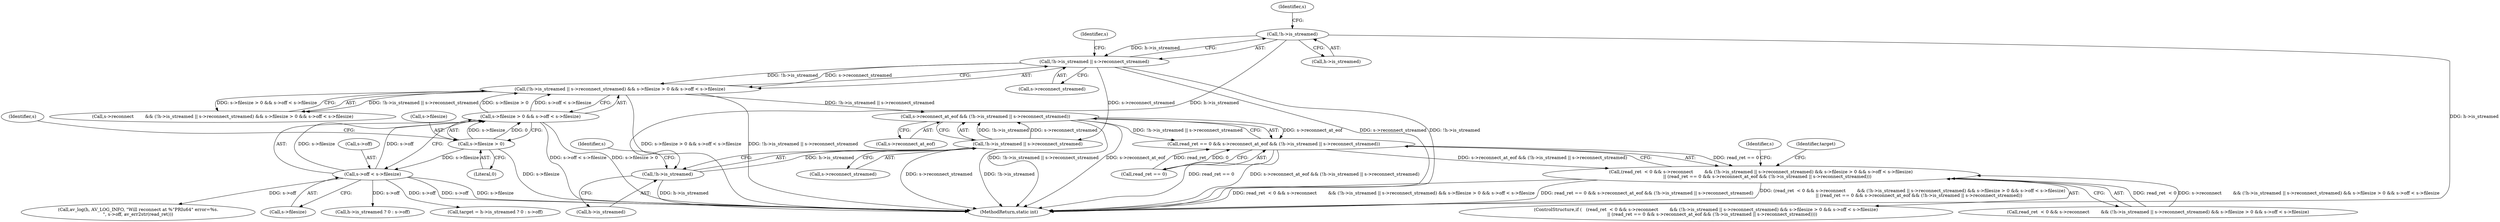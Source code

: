 digraph "0_FFmpeg_2a05c8f813de6f2278827734bf8102291e7484aa_4@API" {
"1000274" [label="(Call,s->reconnect_at_eof && (!h->is_streamed || s->reconnect_streamed))"];
"1000278" [label="(Call,!h->is_streamed || s->reconnect_streamed)"];
"1000279" [label="(Call,!h->is_streamed)"];
"1000250" [label="(Call,!h->is_streamed)"];
"1000249" [label="(Call,!h->is_streamed || s->reconnect_streamed)"];
"1000248" [label="(Call,(!h->is_streamed || s->reconnect_streamed) && s->filesize > 0 && s->off < s->filesize)"];
"1000257" [label="(Call,s->filesize > 0 && s->off < s->filesize)"];
"1000258" [label="(Call,s->filesize > 0)"];
"1000263" [label="(Call,s->off < s->filesize)"];
"1000270" [label="(Call,read_ret == 0 && s->reconnect_at_eof && (!h->is_streamed || s->reconnect_streamed))"];
"1000239" [label="(Call,(read_ret  < 0 && s->reconnect        && (!h->is_streamed || s->reconnect_streamed) && s->filesize > 0 && s->off < s->filesize)\n         || (read_ret == 0 && s->reconnect_at_eof && (!h->is_streamed || s->reconnect_streamed)))"];
"1000283" [label="(Call,s->reconnect_streamed)"];
"1000255" [label="(Identifier,s)"];
"1000258" [label="(Call,s->filesize > 0)"];
"1000288" [label="(Call,target = h->is_streamed ? 0 : s->off)"];
"1000267" [label="(Call,s->filesize)"];
"1000289" [label="(Identifier,target)"];
"1000254" [label="(Call,s->reconnect_streamed)"];
"1000275" [label="(Call,s->reconnect_at_eof)"];
"1000280" [label="(Call,h->is_streamed)"];
"1000265" [label="(Identifier,s)"];
"1000279" [label="(Call,!h->is_streamed)"];
"1000239" [label="(Call,(read_ret  < 0 && s->reconnect        && (!h->is_streamed || s->reconnect_streamed) && s->filesize > 0 && s->off < s->filesize)\n         || (read_ret == 0 && s->reconnect_at_eof && (!h->is_streamed || s->reconnect_streamed)))"];
"1000263" [label="(Call,s->off < s->filesize)"];
"1000309" [label="(Call,av_log(h, AV_LOG_INFO, \"Will reconnect at %\"PRIu64\" error=%s.\n\", s->off, av_err2str(read_ret)))"];
"1000264" [label="(Call,s->off)"];
"1000257" [label="(Call,s->filesize > 0 && s->off < s->filesize)"];
"1000251" [label="(Call,h->is_streamed)"];
"1000250" [label="(Call,!h->is_streamed)"];
"1000240" [label="(Call,read_ret  < 0 && s->reconnect        && (!h->is_streamed || s->reconnect_streamed) && s->filesize > 0 && s->off < s->filesize)"];
"1000248" [label="(Call,(!h->is_streamed || s->reconnect_streamed) && s->filesize > 0 && s->off < s->filesize)"];
"1000259" [label="(Call,s->filesize)"];
"1000244" [label="(Call,s->reconnect        && (!h->is_streamed || s->reconnect_streamed) && s->filesize > 0 && s->off < s->filesize)"];
"1000249" [label="(Call,!h->is_streamed || s->reconnect_streamed)"];
"1000370" [label="(MethodReturn,static int)"];
"1000290" [label="(Call,h->is_streamed ? 0 : s->off)"];
"1000260" [label="(Identifier,s)"];
"1000284" [label="(Identifier,s)"];
"1000271" [label="(Call,read_ret == 0)"];
"1000238" [label="(ControlStructure,if (   (read_ret  < 0 && s->reconnect        && (!h->is_streamed || s->reconnect_streamed) && s->filesize > 0 && s->off < s->filesize)\n         || (read_ret == 0 && s->reconnect_at_eof && (!h->is_streamed || s->reconnect_streamed))))"];
"1000365" [label="(Identifier,s)"];
"1000278" [label="(Call,!h->is_streamed || s->reconnect_streamed)"];
"1000270" [label="(Call,read_ret == 0 && s->reconnect_at_eof && (!h->is_streamed || s->reconnect_streamed))"];
"1000274" [label="(Call,s->reconnect_at_eof && (!h->is_streamed || s->reconnect_streamed))"];
"1000262" [label="(Literal,0)"];
"1000274" -> "1000270"  [label="AST: "];
"1000274" -> "1000275"  [label="CFG: "];
"1000274" -> "1000278"  [label="CFG: "];
"1000275" -> "1000274"  [label="AST: "];
"1000278" -> "1000274"  [label="AST: "];
"1000270" -> "1000274"  [label="CFG: "];
"1000274" -> "1000370"  [label="DDG: s->reconnect_at_eof"];
"1000274" -> "1000370"  [label="DDG: !h->is_streamed || s->reconnect_streamed"];
"1000274" -> "1000270"  [label="DDG: s->reconnect_at_eof"];
"1000274" -> "1000270"  [label="DDG: !h->is_streamed || s->reconnect_streamed"];
"1000278" -> "1000274"  [label="DDG: !h->is_streamed"];
"1000278" -> "1000274"  [label="DDG: s->reconnect_streamed"];
"1000248" -> "1000274"  [label="DDG: !h->is_streamed || s->reconnect_streamed"];
"1000278" -> "1000279"  [label="CFG: "];
"1000278" -> "1000283"  [label="CFG: "];
"1000279" -> "1000278"  [label="AST: "];
"1000283" -> "1000278"  [label="AST: "];
"1000278" -> "1000370"  [label="DDG: s->reconnect_streamed"];
"1000278" -> "1000370"  [label="DDG: !h->is_streamed"];
"1000279" -> "1000278"  [label="DDG: h->is_streamed"];
"1000249" -> "1000278"  [label="DDG: s->reconnect_streamed"];
"1000279" -> "1000280"  [label="CFG: "];
"1000280" -> "1000279"  [label="AST: "];
"1000284" -> "1000279"  [label="CFG: "];
"1000279" -> "1000370"  [label="DDG: h->is_streamed"];
"1000250" -> "1000279"  [label="DDG: h->is_streamed"];
"1000250" -> "1000249"  [label="AST: "];
"1000250" -> "1000251"  [label="CFG: "];
"1000251" -> "1000250"  [label="AST: "];
"1000255" -> "1000250"  [label="CFG: "];
"1000249" -> "1000250"  [label="CFG: "];
"1000250" -> "1000370"  [label="DDG: h->is_streamed"];
"1000250" -> "1000249"  [label="DDG: h->is_streamed"];
"1000249" -> "1000248"  [label="AST: "];
"1000249" -> "1000254"  [label="CFG: "];
"1000254" -> "1000249"  [label="AST: "];
"1000260" -> "1000249"  [label="CFG: "];
"1000248" -> "1000249"  [label="CFG: "];
"1000249" -> "1000370"  [label="DDG: s->reconnect_streamed"];
"1000249" -> "1000370"  [label="DDG: !h->is_streamed"];
"1000249" -> "1000248"  [label="DDG: !h->is_streamed"];
"1000249" -> "1000248"  [label="DDG: s->reconnect_streamed"];
"1000248" -> "1000244"  [label="AST: "];
"1000248" -> "1000257"  [label="CFG: "];
"1000257" -> "1000248"  [label="AST: "];
"1000244" -> "1000248"  [label="CFG: "];
"1000248" -> "1000370"  [label="DDG: s->filesize > 0 && s->off < s->filesize"];
"1000248" -> "1000370"  [label="DDG: !h->is_streamed || s->reconnect_streamed"];
"1000248" -> "1000244"  [label="DDG: !h->is_streamed || s->reconnect_streamed"];
"1000248" -> "1000244"  [label="DDG: s->filesize > 0 && s->off < s->filesize"];
"1000257" -> "1000248"  [label="DDG: s->filesize > 0"];
"1000257" -> "1000248"  [label="DDG: s->off < s->filesize"];
"1000257" -> "1000258"  [label="CFG: "];
"1000257" -> "1000263"  [label="CFG: "];
"1000258" -> "1000257"  [label="AST: "];
"1000263" -> "1000257"  [label="AST: "];
"1000257" -> "1000370"  [label="DDG: s->off < s->filesize"];
"1000257" -> "1000370"  [label="DDG: s->filesize > 0"];
"1000258" -> "1000257"  [label="DDG: s->filesize"];
"1000258" -> "1000257"  [label="DDG: 0"];
"1000263" -> "1000257"  [label="DDG: s->off"];
"1000263" -> "1000257"  [label="DDG: s->filesize"];
"1000258" -> "1000262"  [label="CFG: "];
"1000259" -> "1000258"  [label="AST: "];
"1000262" -> "1000258"  [label="AST: "];
"1000265" -> "1000258"  [label="CFG: "];
"1000258" -> "1000370"  [label="DDG: s->filesize"];
"1000258" -> "1000263"  [label="DDG: s->filesize"];
"1000263" -> "1000267"  [label="CFG: "];
"1000264" -> "1000263"  [label="AST: "];
"1000267" -> "1000263"  [label="AST: "];
"1000263" -> "1000370"  [label="DDG: s->filesize"];
"1000263" -> "1000370"  [label="DDG: s->off"];
"1000263" -> "1000288"  [label="DDG: s->off"];
"1000263" -> "1000290"  [label="DDG: s->off"];
"1000263" -> "1000309"  [label="DDG: s->off"];
"1000270" -> "1000239"  [label="AST: "];
"1000270" -> "1000271"  [label="CFG: "];
"1000271" -> "1000270"  [label="AST: "];
"1000239" -> "1000270"  [label="CFG: "];
"1000270" -> "1000370"  [label="DDG: s->reconnect_at_eof && (!h->is_streamed || s->reconnect_streamed)"];
"1000270" -> "1000370"  [label="DDG: read_ret == 0"];
"1000270" -> "1000239"  [label="DDG: read_ret == 0"];
"1000270" -> "1000239"  [label="DDG: s->reconnect_at_eof && (!h->is_streamed || s->reconnect_streamed)"];
"1000271" -> "1000270"  [label="DDG: read_ret"];
"1000271" -> "1000270"  [label="DDG: 0"];
"1000239" -> "1000238"  [label="AST: "];
"1000239" -> "1000240"  [label="CFG: "];
"1000240" -> "1000239"  [label="AST: "];
"1000289" -> "1000239"  [label="CFG: "];
"1000365" -> "1000239"  [label="CFG: "];
"1000239" -> "1000370"  [label="DDG: (read_ret  < 0 && s->reconnect        && (!h->is_streamed || s->reconnect_streamed) && s->filesize > 0 && s->off < s->filesize)\n         || (read_ret == 0 && s->reconnect_at_eof && (!h->is_streamed || s->reconnect_streamed))"];
"1000239" -> "1000370"  [label="DDG: read_ret  < 0 && s->reconnect        && (!h->is_streamed || s->reconnect_streamed) && s->filesize > 0 && s->off < s->filesize"];
"1000239" -> "1000370"  [label="DDG: read_ret == 0 && s->reconnect_at_eof && (!h->is_streamed || s->reconnect_streamed)"];
"1000240" -> "1000239"  [label="DDG: read_ret  < 0"];
"1000240" -> "1000239"  [label="DDG: s->reconnect        && (!h->is_streamed || s->reconnect_streamed) && s->filesize > 0 && s->off < s->filesize"];
}
